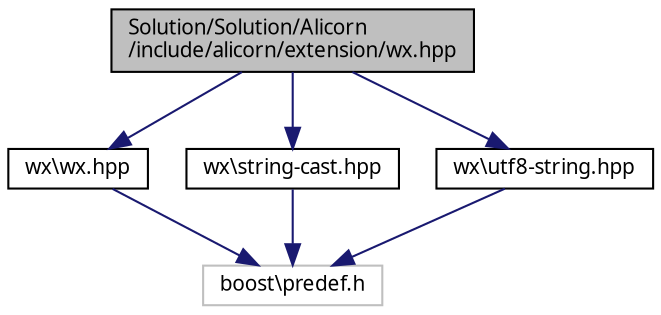 digraph "Solution/Solution/Alicorn/include/alicorn/extension/wx.hpp"
{
 // INTERACTIVE_SVG=YES
  edge [fontname="Verdana",fontsize="10",labelfontname="Verdana",labelfontsize="10"];
  node [fontname="Verdana",fontsize="10",shape=record];
  Node1 [label="Solution/Solution/Alicorn\l/include/alicorn/extension/wx.hpp",height=0.2,width=0.4,color="black", fillcolor="grey75", style="filled", fontcolor="black"];
  Node1 -> Node2 [color="midnightblue",fontsize="10",style="solid",fontname="Verdana"];
  Node2 [label="wx\\wx.hpp",height=0.2,width=0.4,color="black", fillcolor="white", style="filled",URL="$a00320_source.html"];
  Node2 -> Node3 [color="midnightblue",fontsize="10",style="solid",fontname="Verdana"];
  Node3 [label="boost\\predef.h",height=0.2,width=0.4,color="grey75", fillcolor="white", style="filled"];
  Node1 -> Node4 [color="midnightblue",fontsize="10",style="solid",fontname="Verdana"];
  Node4 [label="wx\\string-cast.hpp",height=0.2,width=0.4,color="black", fillcolor="white", style="filled",URL="$a00281.html"];
  Node4 -> Node3 [color="midnightblue",fontsize="10",style="solid",fontname="Verdana"];
  Node1 -> Node5 [color="midnightblue",fontsize="10",style="solid",fontname="Verdana"];
  Node5 [label="wx\\utf8-string.hpp",height=0.2,width=0.4,color="black", fillcolor="white", style="filled",URL="$a00319_source.html"];
  Node5 -> Node3 [color="midnightblue",fontsize="10",style="solid",fontname="Verdana"];
}
